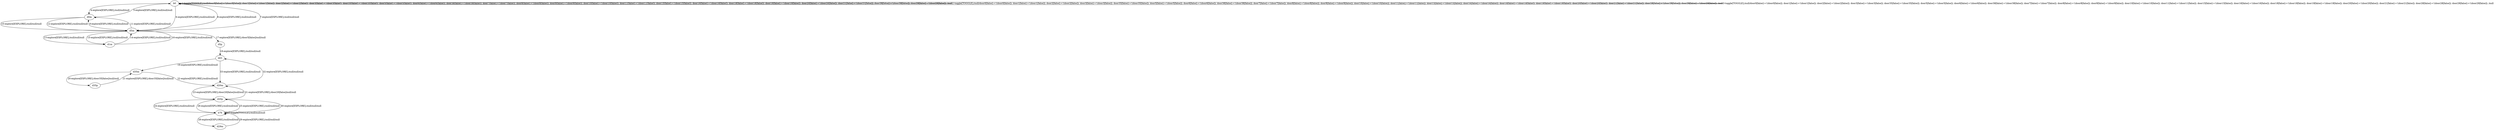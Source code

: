 # Total number of goals covered by this test: 2
# b76 --> b76
# b76 --> d29m

digraph g {
"b0" -> "b0" [label = "1-toggle[TOGGLE];/null/door0[false]:=!(door0[false]); door1[false]:=!(door1[false]); door2[false]:=!(door2[false]); door3[false]:=!(door3[false]); door35[false]:=!(door35[false]); door5[false]:=!(door5[false]); door6[false]:=!(door6[false]); door38[false]:=!(door38[false]); door7[false]:=!(door7[false]); door8[false]:=!(door8[false]); door9[false]:=!(door9[false]); door10[false]:=!(door10[false]); door11[false]:=!(door11[false]); door15[false]:=!(door15[false]); door16[false]:=!(door16[false]); door18[false]:=!(door18[false]); door19[false]:=!(door19[false]); door20[false]:=!(door20[false]); door21[false]:=!(door21[false]); door28[false]:=!(door28[false]); door29[false]:=!(door29[false]); /null"];
"b0" -> "b0" [label = "2-toggle[TOGGLE];/null/door0[false]:=!(door0[false]); door1[false]:=!(door1[false]); door2[false]:=!(door2[false]); door3[false]:=!(door3[false]); door35[false]:=!(door35[false]); door5[false]:=!(door5[false]); door6[false]:=!(door6[false]); door38[false]:=!(door38[false]); door7[false]:=!(door7[false]); door8[false]:=!(door8[false]); door9[false]:=!(door9[false]); door10[false]:=!(door10[false]); door11[false]:=!(door11[false]); door15[false]:=!(door15[false]); door16[false]:=!(door16[false]); door18[false]:=!(door18[false]); door19[false]:=!(door19[false]); door20[false]:=!(door20[false]); door21[false]:=!(door21[false]); door28[false]:=!(door28[false]); door29[false]:=!(door29[false]); /null"];
"b0" -> "b0" [label = "3-toggle[TOGGLE];/null/door0[false]:=!(door0[false]); door1[false]:=!(door1[false]); door2[false]:=!(door2[false]); door3[false]:=!(door3[false]); door35[false]:=!(door35[false]); door5[false]:=!(door5[false]); door6[false]:=!(door6[false]); door38[false]:=!(door38[false]); door7[false]:=!(door7[false]); door8[false]:=!(door8[false]); door9[false]:=!(door9[false]); door10[false]:=!(door10[false]); door11[false]:=!(door11[false]); door15[false]:=!(door15[false]); door16[false]:=!(door16[false]); door18[false]:=!(door18[false]); door19[false]:=!(door19[false]); door20[false]:=!(door20[false]); door21[false]:=!(door21[false]); door28[false]:=!(door28[false]); door29[false]:=!(door29[false]); /null"];
"b0" -> "d0m" [label = "4-explore[EXPLORE];/null/null/null"];
"d0m" -> "b0" [label = "5-explore[EXPLORE];/null/null/null"];
"b0" -> "d5m" [label = "6-explore[EXPLORE];/null/null/null"];
"d5m" -> "b0" [label = "7-explore[EXPLORE];/null/null/null"];
"b0" -> "d5m" [label = "8-explore[EXPLORE];/null/null/null"];
"d5m" -> "d0m" [label = "9-explore[EXPLORE];/null/null/null"];
"d0m" -> "d5m" [label = "10-explore[EXPLORE];/null/null/null"];
"d5m" -> "d0m" [label = "11-explore[EXPLORE];/null/null/null"];
"d0m" -> "d5m" [label = "12-explore[EXPLORE];/null/null/null"];
"d5m" -> "d1m" [label = "13-explore[EXPLORE];/null/null/null"];
"d1m" -> "d5m" [label = "14-explore[EXPLORE];/null/null/null"];
"d5m" -> "d1m" [label = "15-explore[EXPLORE];/null/null/null"];
"d1m" -> "d5m" [label = "16-explore[EXPLORE];/null/null/null"];
"d5m" -> "d5p" [label = "17-explore[EXPLORE];/door5[false]/null/null"];
"d5p" -> "b63" [label = "18-explore[EXPLORE];/null/null/null"];
"b63" -> "d35m" [label = "19-explore[EXPLORE];/null/null/null"];
"d35m" -> "d35p" [label = "20-explore[EXPLORE];/door35[false]/null/null"];
"d35p" -> "d35m" [label = "21-explore[EXPLORE];/door35[false]/null/null"];
"d35m" -> "d20m" [label = "22-explore[EXPLORE];/null/null/null"];
"d20m" -> "d20p" [label = "23-explore[EXPLORE];/door20[false]/null/null"];
"d20p" -> "b76" [label = "24-explore[EXPLORE];/null/null/null"];
"b76" -> "d20p" [label = "25-explore[EXPLORE];/null/null/null"];
"d20p" -> "b76" [label = "26-explore[EXPLORE];/null/null/null"];
"b76" -> "b76" [label = "27-toggle[TOGGLE];/null/null/null"];
"b76" -> "d29m" [label = "28-explore[EXPLORE];/null/null/null"];
"d29m" -> "b76" [label = "29-explore[EXPLORE];/null/null/null"];
"b76" -> "d20p" [label = "30-explore[EXPLORE];/null/null/null"];
"d20p" -> "d20m" [label = "31-explore[EXPLORE];/door20[false]/null/null"];
"d20m" -> "b63" [label = "32-explore[EXPLORE];/null/null/null"];
"b63" -> "d20m" [label = "33-explore[EXPLORE];/null/null/null"];
}